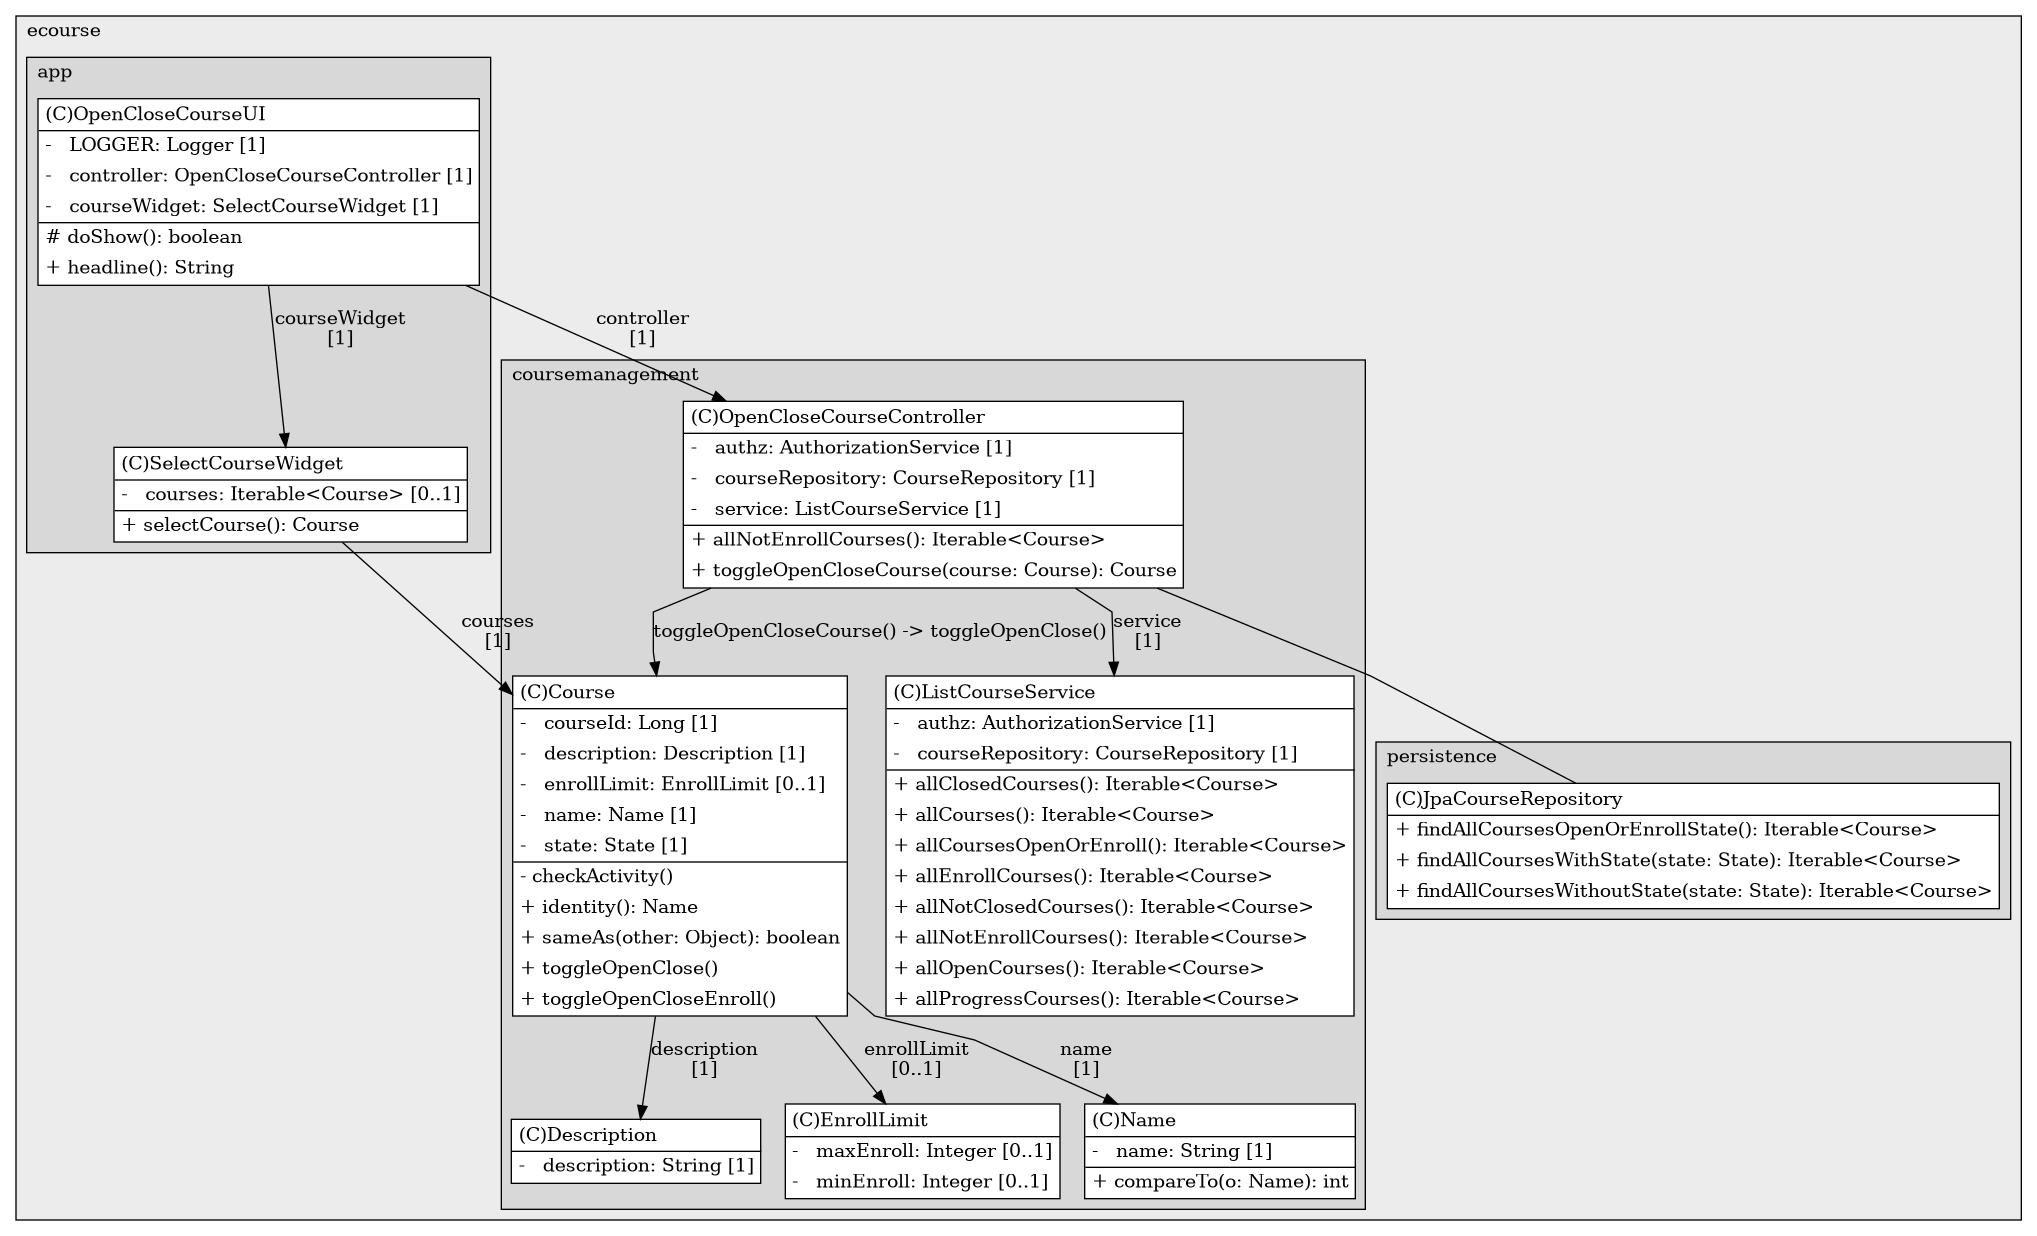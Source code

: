@startuml

/' diagram meta data start
config=StructureConfiguration;
{
  "projectClassification": {
    "searchMode": "OpenProject", // OpenProject, AllProjects
    "includedProjects": "",
    "pathEndKeywords": "*.impl",
    "isClientPath": "",
    "isClientName": "",
    "isTestPath": "",
    "isTestName": "",
    "isMappingPath": "",
    "isMappingName": "",
    "isDataAccessPath": "",
    "isDataAccessName": "",
    "isDataStructurePath": "",
    "isDataStructureName": "",
    "isInterfaceStructuresPath": "",
    "isInterfaceStructuresName": "",
    "isEntryPointPath": "",
    "isEntryPointName": "",
    "treatFinalFieldsAsMandatory": false
  },
  "graphRestriction": {
    "classPackageExcludeFilter": "",
    "classPackageIncludeFilter": "",
    "classNameExcludeFilter": "",
    "classNameIncludeFilter": "",
    "methodNameExcludeFilter": "",
    "methodNameIncludeFilter": "",
    "removeByInheritance": "", // inheritance/annotation based filtering is done in a second step
    "removeByAnnotation": "",
    "removeByClassPackage": "", // cleanup the graph after inheritance/annotation based filtering is done
    "removeByClassName": "",
    "cutMappings": false,
    "cutEnum": true,
    "cutTests": true,
    "cutClient": true,
    "cutDataAccess": false,
    "cutInterfaceStructures": false,
    "cutDataStructures": false,
    "cutGetterAndSetter": true,
    "cutConstructors": true
  },
  "graphTraversal": {
    "forwardDepth": 6,
    "backwardDepth": 6,
    "classPackageExcludeFilter": "",
    "classPackageIncludeFilter": "",
    "classNameExcludeFilter": "",
    "classNameIncludeFilter": "",
    "methodNameExcludeFilter": "",
    "methodNameIncludeFilter": "",
    "hideMappings": false,
    "hideDataStructures": false,
    "hidePrivateMethods": true,
    "hideInterfaceCalls": true, // indirection: implementation -> interface (is hidden) -> implementation
    "onlyShowApplicationEntryPoints": false, // root node is included
    "useMethodCallsForStructureDiagram": "ForwardOnly" // ForwardOnly, BothDirections, No
  },
  "details": {
    "aggregation": "GroupByClass", // ByClass, GroupByClass, None
    "showClassGenericTypes": true,
    "showMethods": true,
    "showMethodParameterNames": true,
    "showMethodParameterTypes": true,
    "showMethodReturnType": true,
    "showPackageLevels": 2,
    "showDetailedClassStructure": true
  },
  "rootClass": "eapli.ecourse.app.backoffice.console.presentation.course.OpenCloseCourseUI",
  "extensionCallbackMethod": "" // qualified.class.name#methodName - signature: public static String method(String)
}
diagram meta data end '/



digraph g {
    rankdir="TB"
    splines=polyline
    

'nodes 
subgraph cluster_1911013184 { 
   	label=ecourse
	labeljust=l
	fillcolor="#ececec"
	style=filled
   
   subgraph cluster_1386234867 { 
   	label=app
	labeljust=l
	fillcolor="#d8d8d8"
	style=filled
   
   OpenCloseCourseUI375150821[
	label=<<TABLE BORDER="1" CELLBORDER="0" CELLPADDING="4" CELLSPACING="0">
<TR><TD ALIGN="LEFT" >(C)OpenCloseCourseUI</TD></TR>
<HR/>
<TR><TD ALIGN="LEFT" >-   LOGGER: Logger [1]</TD></TR>
<TR><TD ALIGN="LEFT" >-   controller: OpenCloseCourseController [1]</TD></TR>
<TR><TD ALIGN="LEFT" >-   courseWidget: SelectCourseWidget [1]</TD></TR>
<HR/>
<TR><TD ALIGN="LEFT" ># doShow(): boolean</TD></TR>
<TR><TD ALIGN="LEFT" >+ headline(): String</TD></TR>
</TABLE>>
	style=filled
	margin=0
	shape=plaintext
	fillcolor="#FFFFFF"
];

SelectCourseWidget375150821[
	label=<<TABLE BORDER="1" CELLBORDER="0" CELLPADDING="4" CELLSPACING="0">
<TR><TD ALIGN="LEFT" >(C)SelectCourseWidget</TD></TR>
<HR/>
<TR><TD ALIGN="LEFT" >-   courses: Iterable&lt;Course&gt; [0..1]</TD></TR>
<HR/>
<TR><TD ALIGN="LEFT" >+ selectCourse(): Course</TD></TR>
</TABLE>>
	style=filled
	margin=0
	shape=plaintext
	fillcolor="#FFFFFF"
];
} 

subgraph cluster_489743759 { 
   	label=persistence
	labeljust=l
	fillcolor="#d8d8d8"
	style=filled
   
   JpaCourseRepository1852613913[
	label=<<TABLE BORDER="1" CELLBORDER="0" CELLPADDING="4" CELLSPACING="0">
<TR><TD ALIGN="LEFT" >(C)JpaCourseRepository</TD></TR>
<HR/>
<TR><TD ALIGN="LEFT" >+ findAllCoursesOpenOrEnrollState(): Iterable&lt;Course&gt;</TD></TR>
<TR><TD ALIGN="LEFT" >+ findAllCoursesWithState(state: State): Iterable&lt;Course&gt;</TD></TR>
<TR><TD ALIGN="LEFT" >+ findAllCoursesWithoutState(state: State): Iterable&lt;Course&gt;</TD></TR>
</TABLE>>
	style=filled
	margin=0
	shape=plaintext
	fillcolor="#FFFFFF"
];
} 

subgraph cluster_861892108 { 
   	label=coursemanagement
	labeljust=l
	fillcolor="#d8d8d8"
	style=filled
   
   Course1854509879[
	label=<<TABLE BORDER="1" CELLBORDER="0" CELLPADDING="4" CELLSPACING="0">
<TR><TD ALIGN="LEFT" >(C)Course</TD></TR>
<HR/>
<TR><TD ALIGN="LEFT" >-   courseId: Long [1]</TD></TR>
<TR><TD ALIGN="LEFT" >-   description: Description [1]</TD></TR>
<TR><TD ALIGN="LEFT" >-   enrollLimit: EnrollLimit [0..1]</TD></TR>
<TR><TD ALIGN="LEFT" >-   name: Name [1]</TD></TR>
<TR><TD ALIGN="LEFT" >-   state: State [1]</TD></TR>
<HR/>
<TR><TD ALIGN="LEFT" >- checkActivity()</TD></TR>
<TR><TD ALIGN="LEFT" >+ identity(): Name</TD></TR>
<TR><TD ALIGN="LEFT" >+ sameAs(other: Object): boolean</TD></TR>
<TR><TD ALIGN="LEFT" >+ toggleOpenClose()</TD></TR>
<TR><TD ALIGN="LEFT" >+ toggleOpenCloseEnroll()</TD></TR>
</TABLE>>
	style=filled
	margin=0
	shape=plaintext
	fillcolor="#FFFFFF"
];

Description1854509879[
	label=<<TABLE BORDER="1" CELLBORDER="0" CELLPADDING="4" CELLSPACING="0">
<TR><TD ALIGN="LEFT" >(C)Description</TD></TR>
<HR/>
<TR><TD ALIGN="LEFT" >-   description: String [1]</TD></TR>
</TABLE>>
	style=filled
	margin=0
	shape=plaintext
	fillcolor="#FFFFFF"
];

EnrollLimit1854509879[
	label=<<TABLE BORDER="1" CELLBORDER="0" CELLPADDING="4" CELLSPACING="0">
<TR><TD ALIGN="LEFT" >(C)EnrollLimit</TD></TR>
<HR/>
<TR><TD ALIGN="LEFT" >-   maxEnroll: Integer [0..1]</TD></TR>
<TR><TD ALIGN="LEFT" >-   minEnroll: Integer [0..1]</TD></TR>
</TABLE>>
	style=filled
	margin=0
	shape=plaintext
	fillcolor="#FFFFFF"
];

ListCourseService427251605[
	label=<<TABLE BORDER="1" CELLBORDER="0" CELLPADDING="4" CELLSPACING="0">
<TR><TD ALIGN="LEFT" >(C)ListCourseService</TD></TR>
<HR/>
<TR><TD ALIGN="LEFT" >-   authz: AuthorizationService [1]</TD></TR>
<TR><TD ALIGN="LEFT" >-   courseRepository: CourseRepository [1]</TD></TR>
<HR/>
<TR><TD ALIGN="LEFT" >+ allClosedCourses(): Iterable&lt;Course&gt;</TD></TR>
<TR><TD ALIGN="LEFT" >+ allCourses(): Iterable&lt;Course&gt;</TD></TR>
<TR><TD ALIGN="LEFT" >+ allCoursesOpenOrEnroll(): Iterable&lt;Course&gt;</TD></TR>
<TR><TD ALIGN="LEFT" >+ allEnrollCourses(): Iterable&lt;Course&gt;</TD></TR>
<TR><TD ALIGN="LEFT" >+ allNotClosedCourses(): Iterable&lt;Course&gt;</TD></TR>
<TR><TD ALIGN="LEFT" >+ allNotEnrollCourses(): Iterable&lt;Course&gt;</TD></TR>
<TR><TD ALIGN="LEFT" >+ allOpenCourses(): Iterable&lt;Course&gt;</TD></TR>
<TR><TD ALIGN="LEFT" >+ allProgressCourses(): Iterable&lt;Course&gt;</TD></TR>
</TABLE>>
	style=filled
	margin=0
	shape=plaintext
	fillcolor="#FFFFFF"
];

Name1854509879[
	label=<<TABLE BORDER="1" CELLBORDER="0" CELLPADDING="4" CELLSPACING="0">
<TR><TD ALIGN="LEFT" >(C)Name</TD></TR>
<HR/>
<TR><TD ALIGN="LEFT" >-   name: String [1]</TD></TR>
<HR/>
<TR><TD ALIGN="LEFT" >+ compareTo(o: Name): int</TD></TR>
</TABLE>>
	style=filled
	margin=0
	shape=plaintext
	fillcolor="#FFFFFF"
];

OpenCloseCourseController427251605[
	label=<<TABLE BORDER="1" CELLBORDER="0" CELLPADDING="4" CELLSPACING="0">
<TR><TD ALIGN="LEFT" >(C)OpenCloseCourseController</TD></TR>
<HR/>
<TR><TD ALIGN="LEFT" >-   authz: AuthorizationService [1]</TD></TR>
<TR><TD ALIGN="LEFT" >-   courseRepository: CourseRepository [1]</TD></TR>
<TR><TD ALIGN="LEFT" >-   service: ListCourseService [1]</TD></TR>
<HR/>
<TR><TD ALIGN="LEFT" >+ allNotEnrollCourses(): Iterable&lt;Course&gt;</TD></TR>
<TR><TD ALIGN="LEFT" >+ toggleOpenCloseCourse(course: Course): Course</TD></TR>
</TABLE>>
	style=filled
	margin=0
	shape=plaintext
	fillcolor="#FFFFFF"
];
} 
} 

'edges    
Course1854509879 -> Description1854509879[label="description
[1]"];
Course1854509879 -> EnrollLimit1854509879[label="enrollLimit
[0..1]"];
Course1854509879 -> Name1854509879[label="name
[1]"];
OpenCloseCourseController427251605 -> Course1854509879[label="toggleOpenCloseCourse() -> toggleOpenClose()"];
OpenCloseCourseController427251605 -> JpaCourseRepository1852613913[arrowhead=none];
OpenCloseCourseController427251605 -> ListCourseService427251605[label="service
[1]"];
OpenCloseCourseUI375150821 -> OpenCloseCourseController427251605[label="controller
[1]"];
OpenCloseCourseUI375150821 -> SelectCourseWidget375150821[label="courseWidget
[1]"];
SelectCourseWidget375150821 -> Course1854509879[label="courses
[1]"];
    
}
@enduml